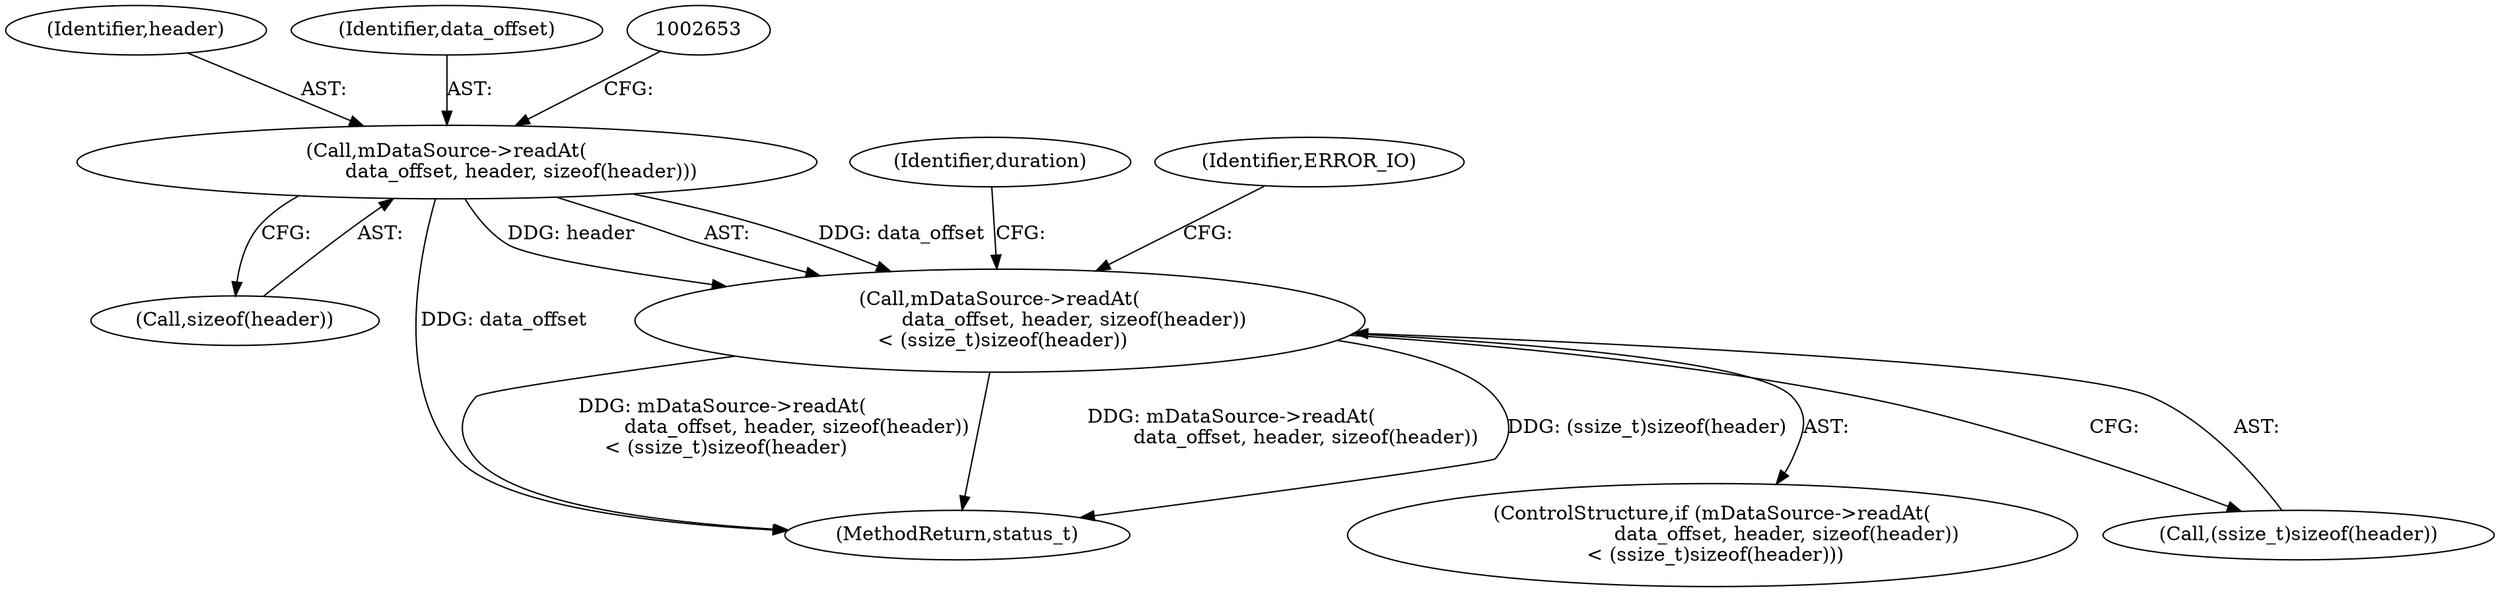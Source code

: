 digraph "0_Android_f81038006b4c59a5a148dcad887371206033c28f_2@API" {
"1002646" [label="(Call,mDataSource->readAt(\n                        data_offset, header, sizeof(header))\n < (ssize_t)sizeof(header))"];
"1002647" [label="(Call,mDataSource->readAt(\n                        data_offset, header, sizeof(header)))"];
"1002650" [label="(Call,sizeof(header))"];
"1002649" [label="(Identifier,header)"];
"1003289" [label="(MethodReturn,status_t)"];
"1002645" [label="(ControlStructure,if (mDataSource->readAt(\n                        data_offset, header, sizeof(header))\n < (ssize_t)sizeof(header)))"];
"1002662" [label="(Identifier,duration)"];
"1002647" [label="(Call,mDataSource->readAt(\n                        data_offset, header, sizeof(header)))"];
"1002646" [label="(Call,mDataSource->readAt(\n                        data_offset, header, sizeof(header))\n < (ssize_t)sizeof(header))"];
"1002658" [label="(Identifier,ERROR_IO)"];
"1002648" [label="(Identifier,data_offset)"];
"1002652" [label="(Call,(ssize_t)sizeof(header))"];
"1002646" -> "1002645"  [label="AST: "];
"1002646" -> "1002652"  [label="CFG: "];
"1002647" -> "1002646"  [label="AST: "];
"1002652" -> "1002646"  [label="AST: "];
"1002658" -> "1002646"  [label="CFG: "];
"1002662" -> "1002646"  [label="CFG: "];
"1002646" -> "1003289"  [label="DDG: (ssize_t)sizeof(header)"];
"1002646" -> "1003289"  [label="DDG: mDataSource->readAt(\n                        data_offset, header, sizeof(header))\n < (ssize_t)sizeof(header)"];
"1002646" -> "1003289"  [label="DDG: mDataSource->readAt(\n                        data_offset, header, sizeof(header))"];
"1002647" -> "1002646"  [label="DDG: data_offset"];
"1002647" -> "1002646"  [label="DDG: header"];
"1002647" -> "1002650"  [label="CFG: "];
"1002648" -> "1002647"  [label="AST: "];
"1002649" -> "1002647"  [label="AST: "];
"1002650" -> "1002647"  [label="AST: "];
"1002653" -> "1002647"  [label="CFG: "];
"1002647" -> "1003289"  [label="DDG: data_offset"];
}

